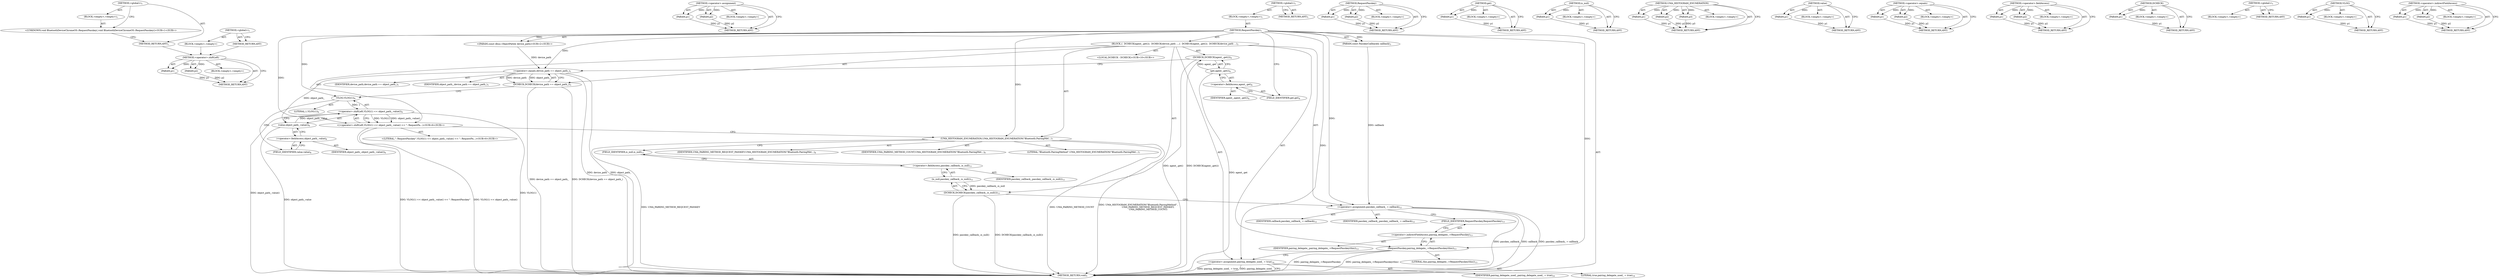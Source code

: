 digraph "&lt;global&gt;" {
vulnerable_98 [label=<(METHOD,&lt;operator&gt;.shiftLeft)>];
vulnerable_99 [label=<(PARAM,p1)>];
vulnerable_100 [label=<(PARAM,p2)>];
vulnerable_101 [label=<(BLOCK,&lt;empty&gt;,&lt;empty&gt;)>];
vulnerable_102 [label=<(METHOD_RETURN,ANY)>];
vulnerable_121 [label=<(METHOD,&lt;operator&gt;.assignment)>];
vulnerable_122 [label=<(PARAM,p1)>];
vulnerable_123 [label=<(PARAM,p2)>];
vulnerable_124 [label=<(BLOCK,&lt;empty&gt;,&lt;empty&gt;)>];
vulnerable_125 [label=<(METHOD_RETURN,ANY)>];
vulnerable_6 [label=<(METHOD,&lt;global&gt;)<SUB>1</SUB>>];
vulnerable_7 [label=<(BLOCK,&lt;empty&gt;,&lt;empty&gt;)<SUB>1</SUB>>];
vulnerable_8 [label=<(METHOD,RequestPasskey)<SUB>1</SUB>>];
vulnerable_9 [label="<(PARAM,const dbus::ObjectPath&amp; device_path)<SUB>2</SUB>>"];
vulnerable_10 [label=<(PARAM,const PasskeyCallback&amp; callback)<SUB>3</SUB>>];
vulnerable_11 [label=<(BLOCK,{
  DCHECK(agent_.get());
  DCHECK(device_path ...,{
  DCHECK(agent_.get());
  DCHECK(device_path ...)<SUB>3</SUB>>];
vulnerable_12 [label=<(DCHECK,DCHECK(agent_.get()))<SUB>4</SUB>>];
vulnerable_13 [label=<(get,agent_.get())<SUB>4</SUB>>];
vulnerable_14 [label=<(&lt;operator&gt;.fieldAccess,agent_.get)<SUB>4</SUB>>];
vulnerable_15 [label=<(IDENTIFIER,agent_,agent_.get())<SUB>4</SUB>>];
vulnerable_16 [label=<(FIELD_IDENTIFIER,get,get)<SUB>4</SUB>>];
vulnerable_17 [label=<(DCHECK,DCHECK(device_path == object_path_))<SUB>5</SUB>>];
vulnerable_18 [label=<(&lt;operator&gt;.equals,device_path == object_path_)<SUB>5</SUB>>];
vulnerable_19 [label=<(IDENTIFIER,device_path,device_path == object_path_)<SUB>5</SUB>>];
vulnerable_20 [label=<(IDENTIFIER,object_path_,device_path == object_path_)<SUB>5</SUB>>];
vulnerable_21 [label="<(&lt;operator&gt;.shiftLeft,VLOG(1) &lt;&lt; object_path_.value() &lt;&lt; &quot;: RequestPa...)<SUB>6</SUB>>"];
vulnerable_22 [label=<(&lt;operator&gt;.shiftLeft,VLOG(1) &lt;&lt; object_path_.value())<SUB>6</SUB>>];
vulnerable_23 [label=<(VLOG,VLOG(1))<SUB>6</SUB>>];
vulnerable_24 [label=<(LITERAL,1,VLOG(1))<SUB>6</SUB>>];
vulnerable_25 [label=<(value,object_path_.value())<SUB>6</SUB>>];
vulnerable_26 [label=<(&lt;operator&gt;.fieldAccess,object_path_.value)<SUB>6</SUB>>];
vulnerable_27 [label=<(IDENTIFIER,object_path_,object_path_.value())<SUB>6</SUB>>];
vulnerable_28 [label=<(FIELD_IDENTIFIER,value,value)<SUB>6</SUB>>];
vulnerable_29 [label="<(LITERAL,&quot;: RequestPasskey&quot;,VLOG(1) &lt;&lt; object_path_.value() &lt;&lt; &quot;: RequestPa...)<SUB>6</SUB>>"];
vulnerable_30 [label=<(UMA_HISTOGRAM_ENUMERATION,UMA_HISTOGRAM_ENUMERATION(&quot;Bluetooth.PairingMet...)<SUB>7</SUB>>];
vulnerable_31 [label=<(LITERAL,&quot;Bluetooth.PairingMethod&quot;,UMA_HISTOGRAM_ENUMERATION(&quot;Bluetooth.PairingMet...)<SUB>7</SUB>>];
vulnerable_32 [label=<(IDENTIFIER,UMA_PAIRING_METHOD_REQUEST_PASSKEY,UMA_HISTOGRAM_ENUMERATION(&quot;Bluetooth.PairingMet...)<SUB>8</SUB>>];
vulnerable_33 [label=<(IDENTIFIER,UMA_PAIRING_METHOD_COUNT,UMA_HISTOGRAM_ENUMERATION(&quot;Bluetooth.PairingMet...)<SUB>9</SUB>>];
vulnerable_34 [label="<(LOCAL,DCHECK : DCHECK)<SUB>10</SUB>>"];
vulnerable_35 [label=<(DCHECK,DCHECK(passkey_callback_.is_null()))<SUB>11</SUB>>];
vulnerable_36 [label=<(is_null,passkey_callback_.is_null())<SUB>11</SUB>>];
vulnerable_37 [label=<(&lt;operator&gt;.fieldAccess,passkey_callback_.is_null)<SUB>11</SUB>>];
vulnerable_38 [label=<(IDENTIFIER,passkey_callback_,passkey_callback_.is_null())<SUB>11</SUB>>];
vulnerable_39 [label=<(FIELD_IDENTIFIER,is_null,is_null)<SUB>11</SUB>>];
vulnerable_40 [label=<(&lt;operator&gt;.assignment,passkey_callback_ = callback)<SUB>12</SUB>>];
vulnerable_41 [label=<(IDENTIFIER,passkey_callback_,passkey_callback_ = callback)<SUB>12</SUB>>];
vulnerable_42 [label=<(IDENTIFIER,callback,passkey_callback_ = callback)<SUB>12</SUB>>];
vulnerable_43 [label=<(RequestPasskey,pairing_delegate_-&gt;RequestPasskey(this))<SUB>13</SUB>>];
vulnerable_44 [label=<(&lt;operator&gt;.indirectFieldAccess,pairing_delegate_-&gt;RequestPasskey)<SUB>13</SUB>>];
vulnerable_45 [label=<(IDENTIFIER,pairing_delegate_,pairing_delegate_-&gt;RequestPasskey(this))<SUB>13</SUB>>];
vulnerable_46 [label=<(FIELD_IDENTIFIER,RequestPasskey,RequestPasskey)<SUB>13</SUB>>];
vulnerable_47 [label=<(LITERAL,this,pairing_delegate_-&gt;RequestPasskey(this))<SUB>13</SUB>>];
vulnerable_48 [label=<(&lt;operator&gt;.assignment,pairing_delegate_used_ = true)<SUB>14</SUB>>];
vulnerable_49 [label=<(IDENTIFIER,pairing_delegate_used_,pairing_delegate_used_ = true)<SUB>14</SUB>>];
vulnerable_50 [label=<(LITERAL,true,pairing_delegate_used_ = true)<SUB>14</SUB>>];
vulnerable_51 [label=<(METHOD_RETURN,void)<SUB>1</SUB>>];
vulnerable_53 [label=<(METHOD_RETURN,ANY)<SUB>1</SUB>>];
vulnerable_126 [label=<(METHOD,RequestPasskey)>];
vulnerable_127 [label=<(PARAM,p1)>];
vulnerable_128 [label=<(PARAM,p2)>];
vulnerable_129 [label=<(BLOCK,&lt;empty&gt;,&lt;empty&gt;)>];
vulnerable_130 [label=<(METHOD_RETURN,ANY)>];
vulnerable_84 [label=<(METHOD,get)>];
vulnerable_85 [label=<(PARAM,p1)>];
vulnerable_86 [label=<(BLOCK,&lt;empty&gt;,&lt;empty&gt;)>];
vulnerable_87 [label=<(METHOD_RETURN,ANY)>];
vulnerable_117 [label=<(METHOD,is_null)>];
vulnerable_118 [label=<(PARAM,p1)>];
vulnerable_119 [label=<(BLOCK,&lt;empty&gt;,&lt;empty&gt;)>];
vulnerable_120 [label=<(METHOD_RETURN,ANY)>];
vulnerable_111 [label=<(METHOD,UMA_HISTOGRAM_ENUMERATION)>];
vulnerable_112 [label=<(PARAM,p1)>];
vulnerable_113 [label=<(PARAM,p2)>];
vulnerable_114 [label=<(PARAM,p3)>];
vulnerable_115 [label=<(BLOCK,&lt;empty&gt;,&lt;empty&gt;)>];
vulnerable_116 [label=<(METHOD_RETURN,ANY)>];
vulnerable_107 [label=<(METHOD,value)>];
vulnerable_108 [label=<(PARAM,p1)>];
vulnerable_109 [label=<(BLOCK,&lt;empty&gt;,&lt;empty&gt;)>];
vulnerable_110 [label=<(METHOD_RETURN,ANY)>];
vulnerable_93 [label=<(METHOD,&lt;operator&gt;.equals)>];
vulnerable_94 [label=<(PARAM,p1)>];
vulnerable_95 [label=<(PARAM,p2)>];
vulnerable_96 [label=<(BLOCK,&lt;empty&gt;,&lt;empty&gt;)>];
vulnerable_97 [label=<(METHOD_RETURN,ANY)>];
vulnerable_88 [label=<(METHOD,&lt;operator&gt;.fieldAccess)>];
vulnerable_89 [label=<(PARAM,p1)>];
vulnerable_90 [label=<(PARAM,p2)>];
vulnerable_91 [label=<(BLOCK,&lt;empty&gt;,&lt;empty&gt;)>];
vulnerable_92 [label=<(METHOD_RETURN,ANY)>];
vulnerable_80 [label=<(METHOD,DCHECK)>];
vulnerable_81 [label=<(PARAM,p1)>];
vulnerable_82 [label=<(BLOCK,&lt;empty&gt;,&lt;empty&gt;)>];
vulnerable_83 [label=<(METHOD_RETURN,ANY)>];
vulnerable_74 [label=<(METHOD,&lt;global&gt;)<SUB>1</SUB>>];
vulnerable_75 [label=<(BLOCK,&lt;empty&gt;,&lt;empty&gt;)>];
vulnerable_76 [label=<(METHOD_RETURN,ANY)>];
vulnerable_103 [label=<(METHOD,VLOG)>];
vulnerable_104 [label=<(PARAM,p1)>];
vulnerable_105 [label=<(BLOCK,&lt;empty&gt;,&lt;empty&gt;)>];
vulnerable_106 [label=<(METHOD_RETURN,ANY)>];
vulnerable_131 [label=<(METHOD,&lt;operator&gt;.indirectFieldAccess)>];
vulnerable_132 [label=<(PARAM,p1)>];
vulnerable_133 [label=<(PARAM,p2)>];
vulnerable_134 [label=<(BLOCK,&lt;empty&gt;,&lt;empty&gt;)>];
vulnerable_135 [label=<(METHOD_RETURN,ANY)>];
fixed_6 [label=<(METHOD,&lt;global&gt;)<SUB>1</SUB>>];
fixed_7 [label=<(BLOCK,&lt;empty&gt;,&lt;empty&gt;)<SUB>1</SUB>>];
fixed_8 [label="<(UNKNOWN,void BluetoothDeviceChromeOS::RequestPasskey(,void BluetoothDeviceChromeOS::RequestPasskey()<SUB>1</SUB>>"];
fixed_9 [label=<(METHOD_RETURN,ANY)<SUB>1</SUB>>];
fixed_14 [label=<(METHOD,&lt;global&gt;)<SUB>1</SUB>>];
fixed_15 [label=<(BLOCK,&lt;empty&gt;,&lt;empty&gt;)>];
fixed_16 [label=<(METHOD_RETURN,ANY)>];
vulnerable_98 -> vulnerable_99  [key=0, label="AST: "];
vulnerable_98 -> vulnerable_99  [key=1, label="DDG: "];
vulnerable_98 -> vulnerable_101  [key=0, label="AST: "];
vulnerable_98 -> vulnerable_100  [key=0, label="AST: "];
vulnerable_98 -> vulnerable_100  [key=1, label="DDG: "];
vulnerable_98 -> vulnerable_102  [key=0, label="AST: "];
vulnerable_98 -> vulnerable_102  [key=1, label="CFG: "];
vulnerable_99 -> vulnerable_102  [key=0, label="DDG: p1"];
vulnerable_100 -> vulnerable_102  [key=0, label="DDG: p2"];
vulnerable_121 -> vulnerable_122  [key=0, label="AST: "];
vulnerable_121 -> vulnerable_122  [key=1, label="DDG: "];
vulnerable_121 -> vulnerable_124  [key=0, label="AST: "];
vulnerable_121 -> vulnerable_123  [key=0, label="AST: "];
vulnerable_121 -> vulnerable_123  [key=1, label="DDG: "];
vulnerable_121 -> vulnerable_125  [key=0, label="AST: "];
vulnerable_121 -> vulnerable_125  [key=1, label="CFG: "];
vulnerable_122 -> vulnerable_125  [key=0, label="DDG: p1"];
vulnerable_123 -> vulnerable_125  [key=0, label="DDG: p2"];
vulnerable_6 -> vulnerable_7  [key=0, label="AST: "];
vulnerable_6 -> vulnerable_53  [key=0, label="AST: "];
vulnerable_6 -> vulnerable_53  [key=1, label="CFG: "];
vulnerable_7 -> vulnerable_8  [key=0, label="AST: "];
vulnerable_8 -> vulnerable_9  [key=0, label="AST: "];
vulnerable_8 -> vulnerable_9  [key=1, label="DDG: "];
vulnerable_8 -> vulnerable_10  [key=0, label="AST: "];
vulnerable_8 -> vulnerable_10  [key=1, label="DDG: "];
vulnerable_8 -> vulnerable_11  [key=0, label="AST: "];
vulnerable_8 -> vulnerable_51  [key=0, label="AST: "];
vulnerable_8 -> vulnerable_16  [key=0, label="CFG: "];
vulnerable_8 -> vulnerable_40  [key=0, label="DDG: "];
vulnerable_8 -> vulnerable_48  [key=0, label="DDG: "];
vulnerable_8 -> vulnerable_21  [key=0, label="DDG: "];
vulnerable_8 -> vulnerable_30  [key=0, label="DDG: "];
vulnerable_8 -> vulnerable_43  [key=0, label="DDG: "];
vulnerable_8 -> vulnerable_18  [key=0, label="DDG: "];
vulnerable_8 -> vulnerable_23  [key=0, label="DDG: "];
vulnerable_9 -> vulnerable_18  [key=0, label="DDG: device_path"];
vulnerable_10 -> vulnerable_40  [key=0, label="DDG: callback"];
vulnerable_11 -> vulnerable_12  [key=0, label="AST: "];
vulnerable_11 -> vulnerable_17  [key=0, label="AST: "];
vulnerable_11 -> vulnerable_21  [key=0, label="AST: "];
vulnerable_11 -> vulnerable_30  [key=0, label="AST: "];
vulnerable_11 -> vulnerable_34  [key=0, label="AST: "];
vulnerable_11 -> vulnerable_35  [key=0, label="AST: "];
vulnerable_11 -> vulnerable_40  [key=0, label="AST: "];
vulnerable_11 -> vulnerable_43  [key=0, label="AST: "];
vulnerable_11 -> vulnerable_48  [key=0, label="AST: "];
vulnerable_12 -> vulnerable_13  [key=0, label="AST: "];
vulnerable_12 -> vulnerable_18  [key=0, label="CFG: "];
vulnerable_12 -> vulnerable_51  [key=0, label="DDG: agent_.get()"];
vulnerable_12 -> vulnerable_51  [key=1, label="DDG: DCHECK(agent_.get())"];
vulnerable_13 -> vulnerable_14  [key=0, label="AST: "];
vulnerable_13 -> vulnerable_12  [key=0, label="CFG: "];
vulnerable_13 -> vulnerable_12  [key=1, label="DDG: agent_.get"];
vulnerable_13 -> vulnerable_51  [key=0, label="DDG: agent_.get"];
vulnerable_14 -> vulnerable_15  [key=0, label="AST: "];
vulnerable_14 -> vulnerable_16  [key=0, label="AST: "];
vulnerable_14 -> vulnerable_13  [key=0, label="CFG: "];
vulnerable_16 -> vulnerable_14  [key=0, label="CFG: "];
vulnerable_17 -> vulnerable_18  [key=0, label="AST: "];
vulnerable_17 -> vulnerable_23  [key=0, label="CFG: "];
vulnerable_17 -> vulnerable_51  [key=0, label="DDG: device_path == object_path_"];
vulnerable_17 -> vulnerable_51  [key=1, label="DDG: DCHECK(device_path == object_path_)"];
vulnerable_18 -> vulnerable_19  [key=0, label="AST: "];
vulnerable_18 -> vulnerable_20  [key=0, label="AST: "];
vulnerable_18 -> vulnerable_17  [key=0, label="CFG: "];
vulnerable_18 -> vulnerable_17  [key=1, label="DDG: device_path"];
vulnerable_18 -> vulnerable_17  [key=2, label="DDG: object_path_"];
vulnerable_18 -> vulnerable_51  [key=0, label="DDG: device_path"];
vulnerable_18 -> vulnerable_51  [key=1, label="DDG: object_path_"];
vulnerable_18 -> vulnerable_25  [key=0, label="DDG: object_path_"];
vulnerable_21 -> vulnerable_22  [key=0, label="AST: "];
vulnerable_21 -> vulnerable_29  [key=0, label="AST: "];
vulnerable_21 -> vulnerable_30  [key=0, label="CFG: "];
vulnerable_21 -> vulnerable_51  [key=0, label="DDG: VLOG(1) &lt;&lt; object_path_.value()"];
vulnerable_21 -> vulnerable_51  [key=1, label="DDG: VLOG(1) &lt;&lt; object_path_.value() &lt;&lt; &quot;: RequestPasskey&quot;"];
vulnerable_22 -> vulnerable_23  [key=0, label="AST: "];
vulnerable_22 -> vulnerable_25  [key=0, label="AST: "];
vulnerable_22 -> vulnerable_21  [key=0, label="CFG: "];
vulnerable_22 -> vulnerable_21  [key=1, label="DDG: VLOG(1)"];
vulnerable_22 -> vulnerable_21  [key=2, label="DDG: object_path_.value()"];
vulnerable_22 -> vulnerable_51  [key=0, label="DDG: VLOG(1)"];
vulnerable_22 -> vulnerable_51  [key=1, label="DDG: object_path_.value()"];
vulnerable_23 -> vulnerable_24  [key=0, label="AST: "];
vulnerable_23 -> vulnerable_28  [key=0, label="CFG: "];
vulnerable_23 -> vulnerable_22  [key=0, label="DDG: 1"];
vulnerable_25 -> vulnerable_26  [key=0, label="AST: "];
vulnerable_25 -> vulnerable_22  [key=0, label="CFG: "];
vulnerable_25 -> vulnerable_22  [key=1, label="DDG: object_path_.value"];
vulnerable_25 -> vulnerable_51  [key=0, label="DDG: object_path_.value"];
vulnerable_26 -> vulnerable_27  [key=0, label="AST: "];
vulnerable_26 -> vulnerable_28  [key=0, label="AST: "];
vulnerable_26 -> vulnerable_25  [key=0, label="CFG: "];
vulnerable_28 -> vulnerable_26  [key=0, label="CFG: "];
vulnerable_30 -> vulnerable_31  [key=0, label="AST: "];
vulnerable_30 -> vulnerable_32  [key=0, label="AST: "];
vulnerable_30 -> vulnerable_33  [key=0, label="AST: "];
vulnerable_30 -> vulnerable_39  [key=0, label="CFG: "];
vulnerable_30 -> vulnerable_51  [key=0, label="DDG: UMA_PAIRING_METHOD_COUNT"];
vulnerable_30 -> vulnerable_51  [key=1, label="DDG: UMA_HISTOGRAM_ENUMERATION(&quot;Bluetooth.PairingMethod&quot;,
                            UMA_PAIRING_METHOD_REQUEST_PASSKEY,
                            UMA_PAIRING_METHOD_COUNT)"];
vulnerable_30 -> vulnerable_51  [key=2, label="DDG: UMA_PAIRING_METHOD_REQUEST_PASSKEY"];
vulnerable_35 -> vulnerable_36  [key=0, label="AST: "];
vulnerable_35 -> vulnerable_40  [key=0, label="CFG: "];
vulnerable_35 -> vulnerable_51  [key=0, label="DDG: passkey_callback_.is_null()"];
vulnerable_35 -> vulnerable_51  [key=1, label="DDG: DCHECK(passkey_callback_.is_null())"];
vulnerable_36 -> vulnerable_37  [key=0, label="AST: "];
vulnerable_36 -> vulnerable_35  [key=0, label="CFG: "];
vulnerable_36 -> vulnerable_35  [key=1, label="DDG: passkey_callback_.is_null"];
vulnerable_37 -> vulnerable_38  [key=0, label="AST: "];
vulnerable_37 -> vulnerable_39  [key=0, label="AST: "];
vulnerable_37 -> vulnerable_36  [key=0, label="CFG: "];
vulnerable_39 -> vulnerable_37  [key=0, label="CFG: "];
vulnerable_40 -> vulnerable_41  [key=0, label="AST: "];
vulnerable_40 -> vulnerable_42  [key=0, label="AST: "];
vulnerable_40 -> vulnerable_46  [key=0, label="CFG: "];
vulnerable_40 -> vulnerable_51  [key=0, label="DDG: passkey_callback_"];
vulnerable_40 -> vulnerable_51  [key=1, label="DDG: callback"];
vulnerable_40 -> vulnerable_51  [key=2, label="DDG: passkey_callback_ = callback"];
vulnerable_43 -> vulnerable_44  [key=0, label="AST: "];
vulnerable_43 -> vulnerable_47  [key=0, label="AST: "];
vulnerable_43 -> vulnerable_48  [key=0, label="CFG: "];
vulnerable_43 -> vulnerable_51  [key=0, label="DDG: pairing_delegate_-&gt;RequestPasskey"];
vulnerable_43 -> vulnerable_51  [key=1, label="DDG: pairing_delegate_-&gt;RequestPasskey(this)"];
vulnerable_44 -> vulnerable_45  [key=0, label="AST: "];
vulnerable_44 -> vulnerable_46  [key=0, label="AST: "];
vulnerable_44 -> vulnerable_43  [key=0, label="CFG: "];
vulnerable_46 -> vulnerable_44  [key=0, label="CFG: "];
vulnerable_48 -> vulnerable_49  [key=0, label="AST: "];
vulnerable_48 -> vulnerable_50  [key=0, label="AST: "];
vulnerable_48 -> vulnerable_51  [key=0, label="CFG: "];
vulnerable_48 -> vulnerable_51  [key=1, label="DDG: pairing_delegate_used_ = true"];
vulnerable_48 -> vulnerable_51  [key=2, label="DDG: pairing_delegate_used_"];
vulnerable_126 -> vulnerable_127  [key=0, label="AST: "];
vulnerable_126 -> vulnerable_127  [key=1, label="DDG: "];
vulnerable_126 -> vulnerable_129  [key=0, label="AST: "];
vulnerable_126 -> vulnerable_128  [key=0, label="AST: "];
vulnerable_126 -> vulnerable_128  [key=1, label="DDG: "];
vulnerable_126 -> vulnerable_130  [key=0, label="AST: "];
vulnerable_126 -> vulnerable_130  [key=1, label="CFG: "];
vulnerable_127 -> vulnerable_130  [key=0, label="DDG: p1"];
vulnerable_128 -> vulnerable_130  [key=0, label="DDG: p2"];
vulnerable_84 -> vulnerable_85  [key=0, label="AST: "];
vulnerable_84 -> vulnerable_85  [key=1, label="DDG: "];
vulnerable_84 -> vulnerable_86  [key=0, label="AST: "];
vulnerable_84 -> vulnerable_87  [key=0, label="AST: "];
vulnerable_84 -> vulnerable_87  [key=1, label="CFG: "];
vulnerable_85 -> vulnerable_87  [key=0, label="DDG: p1"];
vulnerable_117 -> vulnerable_118  [key=0, label="AST: "];
vulnerable_117 -> vulnerable_118  [key=1, label="DDG: "];
vulnerable_117 -> vulnerable_119  [key=0, label="AST: "];
vulnerable_117 -> vulnerable_120  [key=0, label="AST: "];
vulnerable_117 -> vulnerable_120  [key=1, label="CFG: "];
vulnerable_118 -> vulnerable_120  [key=0, label="DDG: p1"];
vulnerable_111 -> vulnerable_112  [key=0, label="AST: "];
vulnerable_111 -> vulnerable_112  [key=1, label="DDG: "];
vulnerable_111 -> vulnerable_115  [key=0, label="AST: "];
vulnerable_111 -> vulnerable_113  [key=0, label="AST: "];
vulnerable_111 -> vulnerable_113  [key=1, label="DDG: "];
vulnerable_111 -> vulnerable_116  [key=0, label="AST: "];
vulnerable_111 -> vulnerable_116  [key=1, label="CFG: "];
vulnerable_111 -> vulnerable_114  [key=0, label="AST: "];
vulnerable_111 -> vulnerable_114  [key=1, label="DDG: "];
vulnerable_112 -> vulnerable_116  [key=0, label="DDG: p1"];
vulnerable_113 -> vulnerable_116  [key=0, label="DDG: p2"];
vulnerable_114 -> vulnerable_116  [key=0, label="DDG: p3"];
vulnerable_107 -> vulnerable_108  [key=0, label="AST: "];
vulnerable_107 -> vulnerable_108  [key=1, label="DDG: "];
vulnerable_107 -> vulnerable_109  [key=0, label="AST: "];
vulnerable_107 -> vulnerable_110  [key=0, label="AST: "];
vulnerable_107 -> vulnerable_110  [key=1, label="CFG: "];
vulnerable_108 -> vulnerable_110  [key=0, label="DDG: p1"];
vulnerable_93 -> vulnerable_94  [key=0, label="AST: "];
vulnerable_93 -> vulnerable_94  [key=1, label="DDG: "];
vulnerable_93 -> vulnerable_96  [key=0, label="AST: "];
vulnerable_93 -> vulnerable_95  [key=0, label="AST: "];
vulnerable_93 -> vulnerable_95  [key=1, label="DDG: "];
vulnerable_93 -> vulnerable_97  [key=0, label="AST: "];
vulnerable_93 -> vulnerable_97  [key=1, label="CFG: "];
vulnerable_94 -> vulnerable_97  [key=0, label="DDG: p1"];
vulnerable_95 -> vulnerable_97  [key=0, label="DDG: p2"];
vulnerable_88 -> vulnerable_89  [key=0, label="AST: "];
vulnerable_88 -> vulnerable_89  [key=1, label="DDG: "];
vulnerable_88 -> vulnerable_91  [key=0, label="AST: "];
vulnerable_88 -> vulnerable_90  [key=0, label="AST: "];
vulnerable_88 -> vulnerable_90  [key=1, label="DDG: "];
vulnerable_88 -> vulnerable_92  [key=0, label="AST: "];
vulnerable_88 -> vulnerable_92  [key=1, label="CFG: "];
vulnerable_89 -> vulnerable_92  [key=0, label="DDG: p1"];
vulnerable_90 -> vulnerable_92  [key=0, label="DDG: p2"];
vulnerable_80 -> vulnerable_81  [key=0, label="AST: "];
vulnerable_80 -> vulnerable_81  [key=1, label="DDG: "];
vulnerable_80 -> vulnerable_82  [key=0, label="AST: "];
vulnerable_80 -> vulnerable_83  [key=0, label="AST: "];
vulnerable_80 -> vulnerable_83  [key=1, label="CFG: "];
vulnerable_81 -> vulnerable_83  [key=0, label="DDG: p1"];
vulnerable_74 -> vulnerable_75  [key=0, label="AST: "];
vulnerable_74 -> vulnerable_76  [key=0, label="AST: "];
vulnerable_74 -> vulnerable_76  [key=1, label="CFG: "];
vulnerable_103 -> vulnerable_104  [key=0, label="AST: "];
vulnerable_103 -> vulnerable_104  [key=1, label="DDG: "];
vulnerable_103 -> vulnerable_105  [key=0, label="AST: "];
vulnerable_103 -> vulnerable_106  [key=0, label="AST: "];
vulnerable_103 -> vulnerable_106  [key=1, label="CFG: "];
vulnerable_104 -> vulnerable_106  [key=0, label="DDG: p1"];
vulnerable_131 -> vulnerable_132  [key=0, label="AST: "];
vulnerable_131 -> vulnerable_132  [key=1, label="DDG: "];
vulnerable_131 -> vulnerable_134  [key=0, label="AST: "];
vulnerable_131 -> vulnerable_133  [key=0, label="AST: "];
vulnerable_131 -> vulnerable_133  [key=1, label="DDG: "];
vulnerable_131 -> vulnerable_135  [key=0, label="AST: "];
vulnerable_131 -> vulnerable_135  [key=1, label="CFG: "];
vulnerable_132 -> vulnerable_135  [key=0, label="DDG: p1"];
vulnerable_133 -> vulnerable_135  [key=0, label="DDG: p2"];
fixed_6 -> fixed_7  [key=0, label="AST: "];
fixed_6 -> fixed_9  [key=0, label="AST: "];
fixed_6 -> fixed_8  [key=0, label="CFG: "];
fixed_7 -> fixed_8  [key=0, label="AST: "];
fixed_8 -> fixed_9  [key=0, label="CFG: "];
fixed_9 -> vulnerable_98  [key=0];
fixed_14 -> fixed_15  [key=0, label="AST: "];
fixed_14 -> fixed_16  [key=0, label="AST: "];
fixed_14 -> fixed_16  [key=1, label="CFG: "];
fixed_15 -> vulnerable_98  [key=0];
fixed_16 -> vulnerable_98  [key=0];
}
